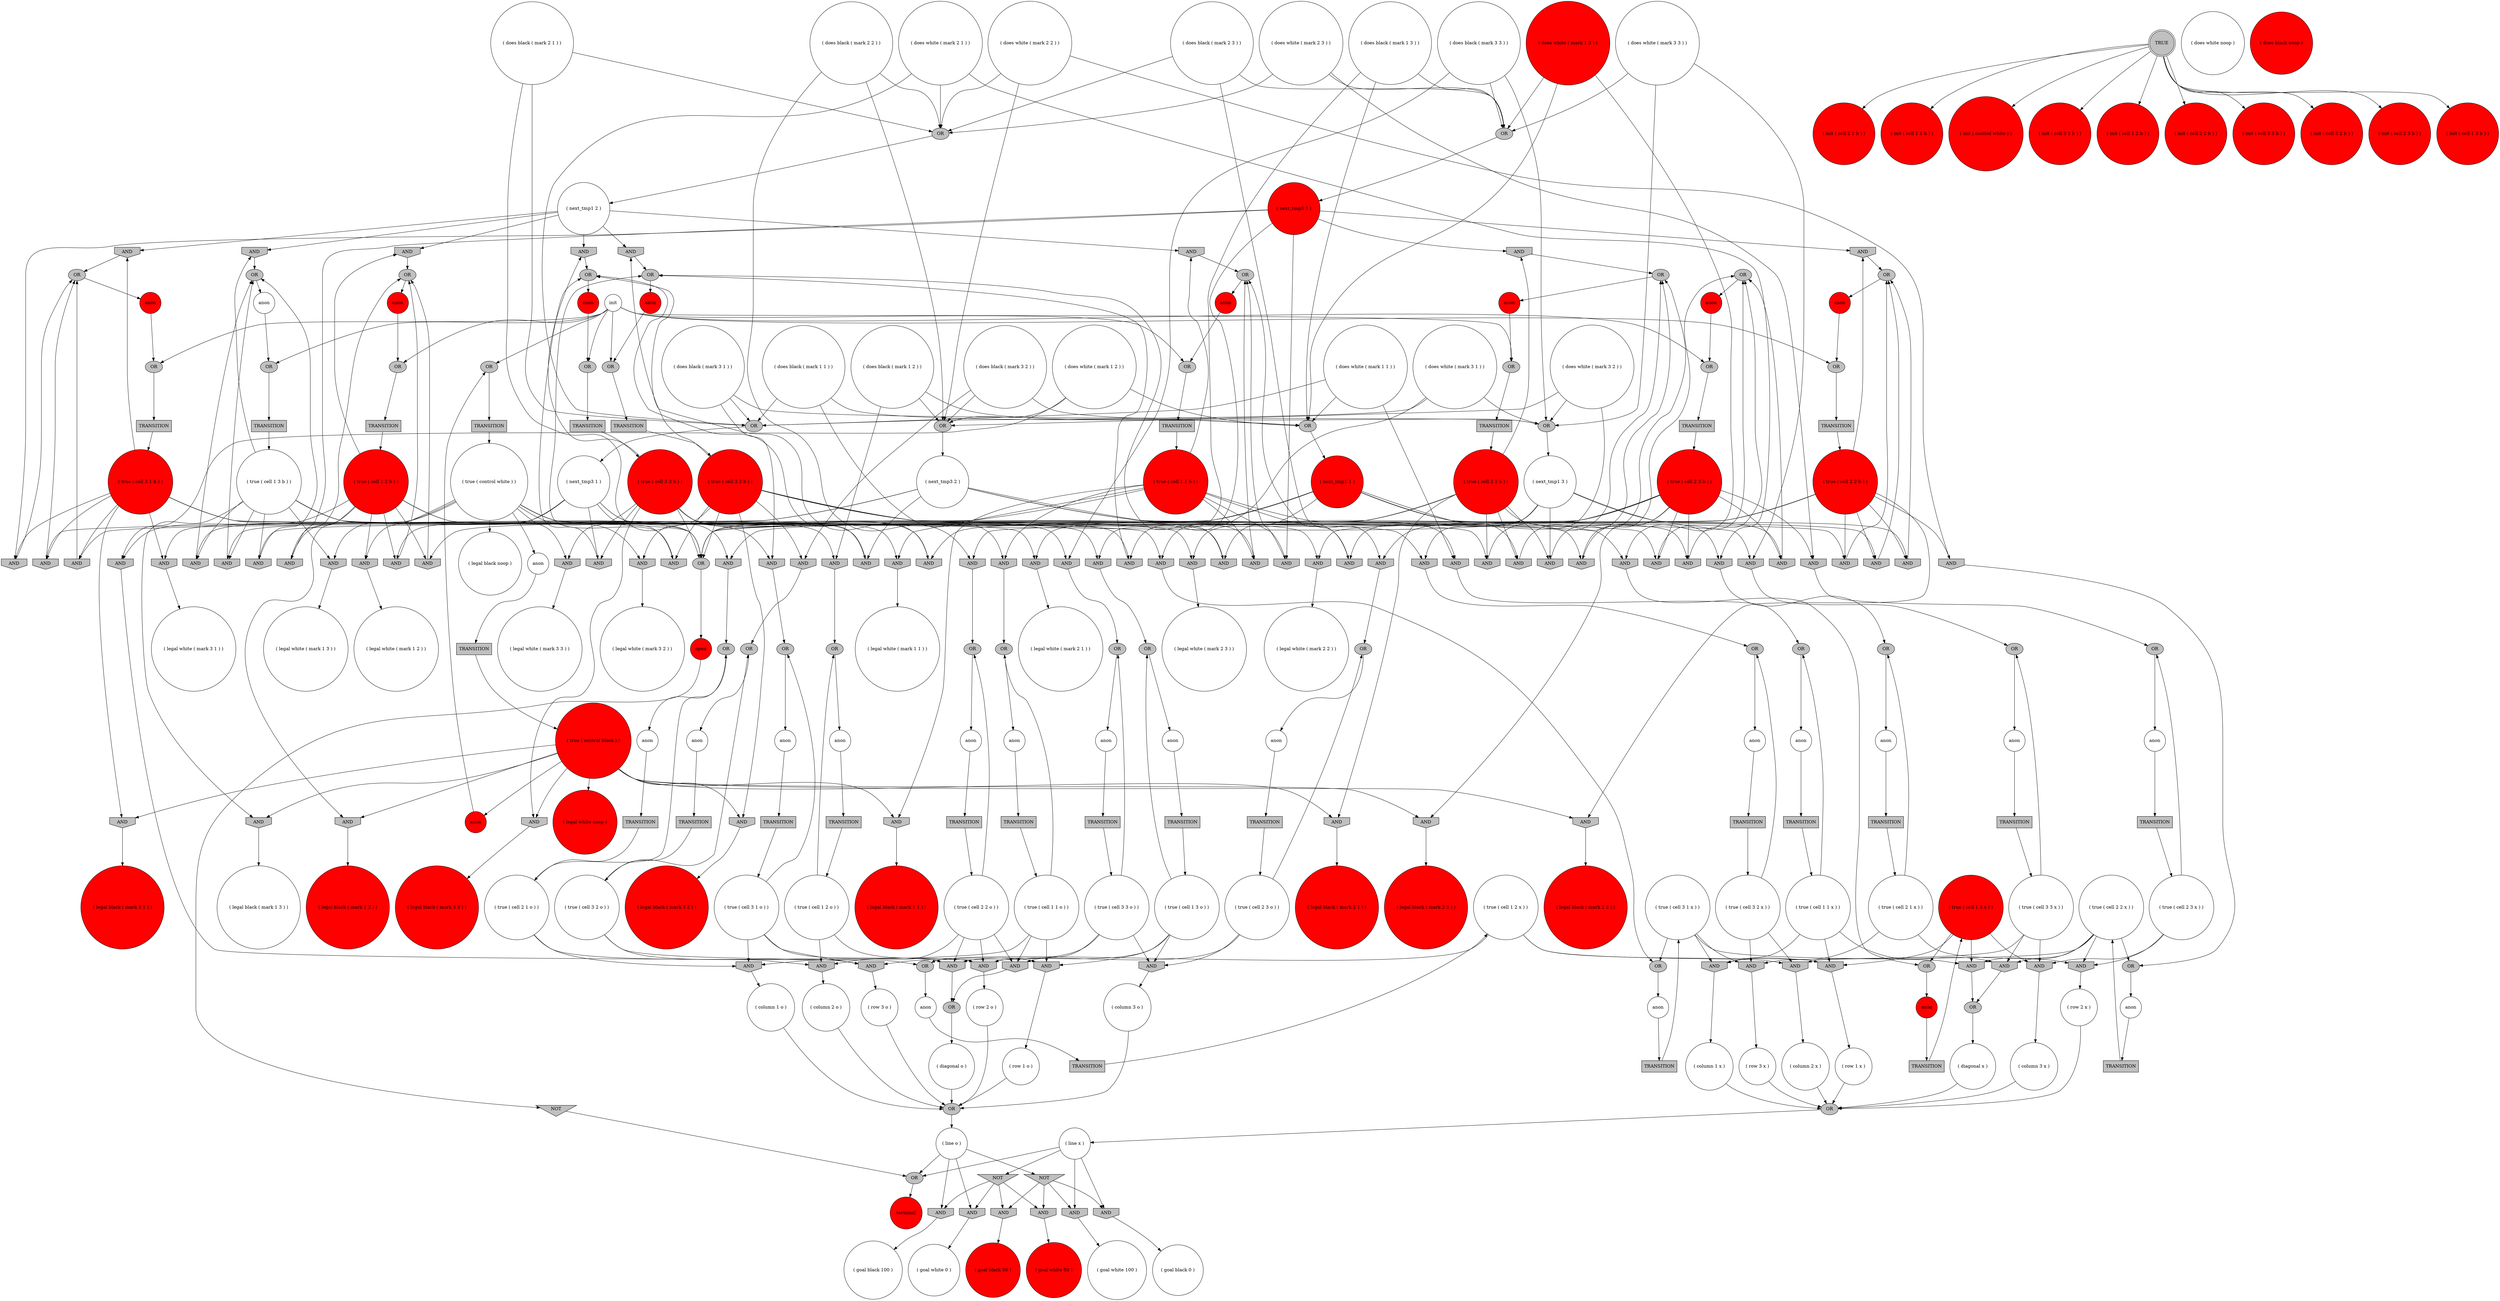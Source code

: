digraph propNet
{
	"@3110bf99"[shape=ellipse, style= filled, fillcolor=grey, label="OR"]; "@3110bf99"->"@4292eef9"; 
	"@19ca3c6a"[shape=invhouse, style= filled, fillcolor=grey, label="AND"]; "@19ca3c6a"->"@84fc04d"; 
	"@6189c841"[shape=ellipse, style= filled, fillcolor=grey, label="OR"]; "@6189c841"->"@647c2ed9"; 
	"@5b16443e"[shape=box, style= filled, fillcolor=grey, label="TRANSITION"]; "@5b16443e"->"@1c206048"; 
	"@505acb8b"[shape=ellipse, style= filled, fillcolor=grey, label="OR"]; "@505acb8b"->"@78e93be3"; 
	"@2fbb1447"[shape=box, style= filled, fillcolor=grey, label="TRANSITION"]; "@2fbb1447"->"@5b8b9802"; 
	"@41f6a5e9"[shape=circle, style= filled, fillcolor=white, label="anon"]; "@41f6a5e9"->"@54c8ab35"; 
	"@5a959fa9"[shape=ellipse, style= filled, fillcolor=grey, label="OR"]; "@5a959fa9"->"@15253eb5"; 
	"@13159de7"[shape=ellipse, style= filled, fillcolor=grey, label="OR"]; "@13159de7"->"@7031b27a"; 
	"@64e6c17"[shape=box, style= filled, fillcolor=grey, label="TRANSITION"]; "@64e6c17"->"@6ce21f5d"; 
	"@607f3c5b"[shape=invtriangle, style= filled, fillcolor=grey, label="NOT"]; "@607f3c5b"->"@424d4f5e"; "@607f3c5b"->"@54b483bf"; "@607f3c5b"->"@4153abdb"; "@607f3c5b"->"@4097a214"; 
	"@2862fdc2"[shape=circle, style= filled, fillcolor=white, label="( does black ( mark 1 2 ) )"]; "@2862fdc2"->"@37872284"; "@2862fdc2"->"@4f26aa78"; "@2862fdc2"->"@2b842bd6"; 
	"@46e6e5f1"[shape=circle, style= filled, fillcolor=white, label="anon"]; "@46e6e5f1"->"@41282ad4"; 
	"@222f808"[shape=box, style= filled, fillcolor=grey, label="TRANSITION"]; "@222f808"->"@235ff851"; 
	"@5eef4879"[shape=ellipse, style= filled, fillcolor=grey, label="OR"]; "@5eef4879"->"@2f7f30a0"; 
	"@67588300"[shape=invhouse, style= filled, fillcolor=grey, label="AND"]; "@67588300"->"@280685d4"; 
	"@513fc475"[shape=circle, style= filled, fillcolor=red, label="( init ( cell 2 1 b ) )"]; 
	"@302b3e2e"[shape=invhouse, style= filled, fillcolor=grey, label="AND"]; "@302b3e2e"->"@13159de7"; 
	"@1bbbefea"[shape=ellipse, style= filled, fillcolor=grey, label="OR"]; "@1bbbefea"->"@7277073c"; 
	"@78dee892"[shape=box, style= filled, fillcolor=grey, label="TRANSITION"]; "@78dee892"->"@51776d39"; 
	"@55d46b4"[shape=circle, style= filled, fillcolor=red, label="( true ( cell 1 1 b ) )"]; "@55d46b4"->"@53e6692b"; "@55d46b4"->"@20506187"; "@55d46b4"->"@7b1ae274"; "@55d46b4"->"@695f4410"; "@55d46b4"->"@3df9dfd5"; "@55d46b4"->"@3ef63b77"; "@55d46b4"->"@3b56f75d"; "@55d46b4"->"@42aa9567"; "@55d46b4"->"@676c00a9"; 
	"@7ebf324"[shape=circle, style= filled, fillcolor=white, label="anon"]; "@7ebf324"->"@78dee892"; 
	"@501eb4af"[shape=circle, style= filled, fillcolor=white, label="anon"]; "@501eb4af"->"@6b0d29c2"; 
	"@20506187"[shape=invhouse, style= filled, fillcolor=grey, label="AND"]; "@20506187"->"@5eef4879"; 
	"@19ac1e25"[shape=invhouse, style= filled, fillcolor=grey, label="AND"]; "@19ac1e25"->"@13159de7"; 
	"@10bb3372"[shape=circle, style= filled, fillcolor=white, label="( column 1 o )"]; "@10bb3372"->"@27835149"; 
	"@424f5762"[shape=invhouse, style= filled, fillcolor=grey, label="AND"]; "@424f5762"->"@265e24be"; 
	"@290326a1"[shape=circle, style= filled, fillcolor=white, label="( does black ( mark 2 3 ) )"]; "@290326a1"->"@38c57101"; "@290326a1"->"@5a959fa9"; "@290326a1"->"@50bef95e"; 
	"@416ed704"[shape=circle, style= filled, fillcolor=red, label="terminal"]; 
	"@163bb430"[shape=box, style= filled, fillcolor=grey, label="TRANSITION"]; "@163bb430"->"@520b18a8"; 
	"@2e883c86"[shape=circle, style= filled, fillcolor=red, label="( goal black 50 )"]; 
	"@4153abdb"[shape=invhouse, style= filled, fillcolor=grey, label="AND"]; "@4153abdb"->"@4145c27a"; 
	"@75094c7b"[shape=circle, style= filled, fillcolor=white, label="( true ( cell 1 2 o ) )"]; "@75094c7b"->"@3f60ef76"; "@75094c7b"->"@7c91b50f"; "@75094c7b"->"@77c7bb87"; 
	"@4de059d6"[shape=circle, style= filled, fillcolor=white, label="( legal black ( mark 1 3 ) )"]; 
	"@183c3473"[shape=circle, style= filled, fillcolor=red, label="anon"]; "@183c3473"->"@1cba556e"; 
	"@1e4da3e3"[shape=circle, style= filled, fillcolor=white, label="( line o )"]; "@1e4da3e3"->"@8463d02"; "@1e4da3e3"->"@300fa532"; "@1e4da3e3"->"@3e6c7100"; "@1e4da3e3"->"@607f3c5b"; 
	"@d23374d"[shape=invhouse, style= filled, fillcolor=grey, label="AND"]; "@d23374d"->"@89ce410"; 
	"@4e83f71c"[shape=circle, style= filled, fillcolor=red, label="( true ( cell 3 3 b ) )"]; "@4e83f71c"->"@19ca3c6a"; "@4e83f71c"->"@2c2c68e9"; "@4e83f71c"->"@19ac1e25"; "@4e83f71c"->"@521b95a"; "@4e83f71c"->"@e8f3c43"; "@4e83f71c"->"@302b3e2e"; "@4e83f71c"->"@593a7113"; "@4e83f71c"->"@17f7d2ff"; "@4e83f71c"->"@676c00a9"; 
	"@724df132"[shape=box, style= filled, fillcolor=grey, label="TRANSITION"]; "@724df132"->"@20c87d01"; 
	"@76974876"[shape=invhouse, style= filled, fillcolor=grey, label="AND"]; "@76974876"->"@30868754"; 
	"@4292eef9"[shape=circle, style= filled, fillcolor=red, label="anon"]; "@4292eef9"->"@72af4b81"; 
	"@55a5cd40"[shape=ellipse, style= filled, fillcolor=grey, label="OR"]; "@55a5cd40"->"@784650ad"; 
	"@1fe569ac"[shape=circle, style= filled, fillcolor=red, label="( true ( cell 3 1 b ) )"]; "@1fe569ac"->"@1f10be5d"; "@1fe569ac"->"@3d133ead"; "@1fe569ac"->"@67588300"; "@1fe569ac"->"@7fb85da4"; "@1fe569ac"->"@416ba050"; "@1fe569ac"->"@5c2147cb"; "@1fe569ac"->"@2db8d536"; "@1fe569ac"->"@676c00a9"; "@1fe569ac"->"@47c65163"; 
	"@22802495"[shape=invhouse, style= filled, fillcolor=grey, label="AND"]; "@22802495"->"@ed39e86"; 
	"@3e6c7100"[shape=ellipse, style= filled, fillcolor=grey, label="OR"]; "@3e6c7100"->"@416ed704"; 
	"@7ef81c84"[shape=circle, style= filled, fillcolor=white, label="( does black ( mark 2 2 ) )"]; "@7ef81c84"->"@4f26aa78"; "@7ef81c84"->"@5a959fa9"; "@7ef81c84"->"@19e6018b"; 
	"@29b2c6b7"[shape=box, style= filled, fillcolor=grey, label="TRANSITION"]; "@29b2c6b7"->"@75094c7b"; 
	"@19fa3f20"[shape=invhouse, style= filled, fillcolor=grey, label="AND"]; "@19fa3f20"->"@7afd3d0d"; 
	"@51776d39"[shape=circle, style= filled, fillcolor=white, label="( true ( cell 1 2 x ) )"]; "@51776d39"->"@570fd91e"; "@51776d39"->"@634fbcac"; "@51776d39"->"@22802495"; 
	"@20c87d01"[shape=circle, style= filled, fillcolor=white, label="( true ( cell 2 3 x ) )"]; "@20c87d01"->"@475170bc"; "@20c87d01"->"@3136a0bc"; "@20c87d01"->"@3471e26d"; 
	"@30762031"[shape=invhouse, style= filled, fillcolor=grey, label="AND"]; "@30762031"->"@30868754"; 
	"@2f29f8aa"[shape=invhouse, style= filled, fillcolor=grey, label="AND"]; "@2f29f8aa"->"@6f02243e"; 
	"@599a2875"[shape=circle, style= filled, fillcolor=white, label="( does black ( mark 1 3 ) )"]; "@599a2875"->"@37872284"; "@599a2875"->"@27e0b4d8"; "@599a2875"->"@50bef95e"; 
	"@d689844"[shape=ellipse, style= filled, fillcolor=grey, label="OR"]; "@d689844"->"@4de49f3c"; 
	"@6f02243e"[shape=ellipse, style= filled, fillcolor=grey, label="OR"]; "@6f02243e"->"@75999b61"; 
	"@1b0c366b"[shape=invhouse, style= filled, fillcolor=grey, label="AND"]; "@1b0c366b"->"@6915fc29"; 
	"@7031b27a"[shape=circle, style= filled, fillcolor=red, label="anon"]; "@7031b27a"->"@1bbbefea"; 
	"@7fe184a1"[shape=circle, style= filled, fillcolor=red, label="anon"]; "@7fe184a1"->"@3b577220"; 
	"@45553d72"[shape=invhouse, style= filled, fillcolor=grey, label="AND"]; "@45553d72"->"@185af219"; 
	"@1080b7fd"[shape=ellipse, style= filled, fillcolor=grey, label="OR"]; "@1080b7fd"->"@5f532e"; 
	"@50ec4d43"[shape=circle, style= filled, fillcolor=white, label="( legal white ( mark 2 1 ) )"]; 
	"@53639459"[shape=invhouse, style= filled, fillcolor=grey, label="AND"]; "@53639459"->"@2ecaa79e"; 
	"@2c99b437"[shape=circle, style= filled, fillcolor=white, label="( does white ( mark 2 3 ) )"]; "@2c99b437"->"@5b09f852"; "@2c99b437"->"@5a959fa9"; "@2c99b437"->"@50bef95e"; 
	"@75999b61"[shape=circle, style= filled, fillcolor=white, label="( diagonal x )"]; "@75999b61"->"@7b429b9f"; 
	"@521b95a"[shape=invhouse, style= filled, fillcolor=grey, label="AND"]; "@521b95a"->"@505acb8b"; 
	"@2f7f30a0"[shape=circle, style= filled, fillcolor=red, label="anon"]; "@2f7f30a0"->"@1080b7fd"; 
	"@5af3a14"[shape=ellipse, style= filled, fillcolor=grey, label="OR"]; "@5af3a14"->"@330df9f6"; 
	"@66a01572"[shape=invhouse, style= filled, fillcolor=grey, label="AND"]; "@66a01572"->"@4cf1d2a4"; 
	"@ceaf7f0"[shape=box, style= filled, fillcolor=grey, label="TRANSITION"]; "@ceaf7f0"->"@357c5b44"; 
	"@3301b608"[shape=circle, style= filled, fillcolor=white, label="( does black ( mark 3 3 ) )"]; "@3301b608"->"@521b95a"; "@3301b608"->"@5af3a14"; "@3301b608"->"@50bef95e"; 
	"@502e12e5"[shape=invhouse, style= filled, fillcolor=grey, label="AND"]; "@502e12e5"->"@33211ee7"; 
	"@4ebca121"[shape=ellipse, style= filled, fillcolor=grey, label="OR"]; "@4ebca121"->"@41f6a5e9"; 
	"@7f4165d0"[shape=invhouse, style= filled, fillcolor=grey, label="AND"]; "@7f4165d0"->"@4cf1d2a4"; 
	"@ed39e86"[shape=circle, style= filled, fillcolor=white, label="( row 1 x )"]; "@ed39e86"->"@7b429b9f"; 
	"@5f998f30"[shape=invhouse, style= filled, fillcolor=grey, label="AND"]; "@5f998f30"->"@3c873f94"; 
	"@7fb85da4"[shape=invhouse, style= filled, fillcolor=grey, label="AND"]; "@7fb85da4"->"@724715dd"; 
	"@3c873f94"[shape=ellipse, style= filled, fillcolor=grey, label="OR"]; "@3c873f94"->"@535f2c97"; 
	"@780e4aa6"[shape=circle, style= filled, fillcolor=white, label="anon"]; "@780e4aa6"->"@5b16443e"; 
	"@40471d1f"[shape=invhouse, style= filled, fillcolor=grey, label="AND"]; "@40471d1f"->"@197ef254"; 
	"@6d29cb02"[shape=circle, style= filled, fillcolor=white, label="( true ( cell 2 2 x ) )"]; "@6d29cb02"->"@570fd91e"; "@6d29cb02"->"@5e0ed38d"; "@6d29cb02"->"@d689844"; "@6d29cb02"->"@3136a0bc"; "@6d29cb02"->"@2f29f8aa"; 
	"@672825c9"[shape=invhouse, style= filled, fillcolor=grey, label="AND"]; "@672825c9"->"@761b5baf"; 
	"@52863cf9"[shape=ellipse, style= filled, fillcolor=grey, label="OR"]; "@52863cf9"->"@461541fb"; 
	"@6901960a"[shape=circle, style= filled, fillcolor=white, label="anon"]; "@6901960a"->"@433b8611"; 
	"@68f392bc"[shape=circle, style= filled, fillcolor=white, label="( next_tmp3 1 )"]; "@68f392bc"->"@6fc2a644"; "@68f392bc"->"@19ac1e25"; "@68f392bc"->"@595fb8e"; "@68f392bc"->"@30762031"; "@68f392bc"->"@e7858ab"; "@68f392bc"->"@79708fc8"; 
	"@18142dc4"[shape=box, style= filled, fillcolor=grey, label="TRANSITION"]; "@18142dc4"->"@183aeac3"; 
	"@520b18a8"[shape=circle, style= filled, fillcolor=white, label="( true ( cell 3 3 o ) )"]; "@520b18a8"->"@526b0a81"; "@520b18a8"->"@505acb8b"; "@520b18a8"->"@cdabdca"; "@520b18a8"->"@6d1f9295"; 
	"@5516d3dc"[shape=circle, style= filled, fillcolor=red, label="( init ( cell 1 1 b ) )"]; 
	"@7c91b50f"[shape=ellipse, style= filled, fillcolor=grey, label="OR"]; "@7c91b50f"->"@42062bad"; 
	"@18977673"[shape=ellipse, style= filled, fillcolor=grey, label="OR"]; "@18977673"->"@7fe184a1"; 
	"@593a7113"[shape=invhouse, style= filled, fillcolor=grey, label="AND"]; "@593a7113"->"@13159de7"; 
	"@78ac4093"[shape=circle, style= filled, fillcolor=red, label="( init ( control white ) )"]; 
	"@79708fc8"[shape=invhouse, style= filled, fillcolor=grey, label="AND"]; "@79708fc8"->"@18977673"; 
	"@12da22e9"[shape=circle, style= filled, fillcolor=white, label="anon"]; "@12da22e9"->"@233059cc"; 
	"@34d2b4a1"[shape=circle, style= filled, fillcolor=white, label="( does black ( mark 3 2 ) )"]; "@34d2b4a1"->"@5af3a14"; "@34d2b4a1"->"@4f26aa78"; "@34d2b4a1"->"@45553d72"; 
	"@233059cc"[shape=box, style= filled, fillcolor=grey, label="TRANSITION"]; "@233059cc"->"@157052cb"; 
	"@37872284"[shape=ellipse, style= filled, fillcolor=grey, label="OR"]; "@37872284"->"@8eb2497"; 
	"@30d73d83"[shape=circle, style= filled, fillcolor=red, label="( legal white noop )"]; 
	"@197ef254"[shape=circle, style= filled, fillcolor=white, label="( legal white ( mark 3 2 ) )"]; 
	"@65b2b2f0"[shape=invhouse, style= filled, fillcolor=grey, label="AND"]; "@65b2b2f0"->"@d689844"; 
	"@3136a0bc"[shape=invhouse, style= filled, fillcolor=grey, label="AND"]; "@3136a0bc"->"@44b0c913"; 
	"@2c74bc49"[shape=invhouse, style= filled, fillcolor=grey, label="AND"]; "@2c74bc49"->"@3110bf99"; 
	"@40868ba"[shape=circle, style= filled, fillcolor=red, label="( init ( cell 3 1 b ) )"]; 
	"@19e6018b"[shape=invhouse, style= filled, fillcolor=grey, label="AND"]; "@19e6018b"->"@61025594"; 
	"@7381d4e0"[shape=circle, style= filled, fillcolor=white, label="( next_tmp3 2 )"]; "@7381d4e0"->"@3f08e8b"; "@7381d4e0"->"@7fb85da4"; "@7381d4e0"->"@343b79ee"; "@7381d4e0"->"@302b3e2e"; "@7381d4e0"->"@3b56f75d"; "@7381d4e0"->"@61d547f5"; 
	"@183aeac3"[shape=circle, style= filled, fillcolor=red, label="( true ( cell 3 2 b ) )"]; "@183aeac3"->"@595fb8e"; "@183aeac3"->"@40471d1f"; "@183aeac3"->"@48112b54"; "@183aeac3"->"@66a01572"; "@183aeac3"->"@76aeb503"; "@183aeac3"->"@45553d72"; "@183aeac3"->"@52cc6a6e"; "@183aeac3"->"@7f4165d0"; "@183aeac3"->"@676c00a9"; 
	"@32693b5"[shape=circle, style= filled, fillcolor=white, label="( true ( control white ) )"]; "@32693b5"->"@7b492e5b"; "@32693b5"->"@19ca3c6a"; "@32693b5"->"@65931596"; "@32693b5"->"@40471d1f"; "@32693b5"->"@1b0c366b"; "@32693b5"->"@672825c9"; "@32693b5"->"@3df9dfd5"; "@32693b5"->"@4c623b03"; "@32693b5"->"@26170092"; "@32693b5"->"@12da22e9"; "@32693b5"->"@47c65163"; 
	"@78e93be3"[shape=circle, style= filled, fillcolor=white, label="anon"]; "@78e93be3"->"@163bb430"; 
	"@e8f3c43"[shape=invhouse, style= filled, fillcolor=grey, label="AND"]; "@e8f3c43"->"@55a5cd40"; 
	"@4145c27a"[shape=circle, style= filled, fillcolor=white, label="( goal white 100 )"]; 
	"@416ba050"[shape=invhouse, style= filled, fillcolor=grey, label="AND"]; "@416ba050"->"@1dbf4413"; 
	"@76aeb503"[shape=invhouse, style= filled, fillcolor=grey, label="AND"]; "@76aeb503"->"@4cf1d2a4"; 
	"@1213dc90"[shape=circle, style= filled, fillcolor=red, label="( true ( cell 2 2 b ) )"]; "@1213dc90"->"@14b3fd5d"; "@1213dc90"->"@65b2b2f0"; "@1213dc90"->"@1b0c366b"; "@1213dc90"->"@47ec5c40"; "@1213dc90"->"@79708fc8"; "@1213dc90"->"@d23374d"; "@1213dc90"->"@b881485"; "@1213dc90"->"@19e6018b"; "@1213dc90"->"@676c00a9"; 
	"@2db8d536"[shape=invhouse, style= filled, fillcolor=grey, label="AND"]; "@2db8d536"->"@724715dd"; 
	"@12da712a"[shape=box, style= filled, fillcolor=grey, label="TRANSITION"]; "@12da712a"->"@52cf284b"; 
	"@18fbb359"[shape=circle, style= filled, fillcolor=red, label="( legal black ( mark 3 3 ) )"]; 
	"@65931596"[shape=invhouse, style= filled, fillcolor=grey, label="AND"]; "@65931596"->"@50ec4d43"; 
	"@66abad8f"[shape=circle, style= filled, fillcolor=white, label="anon"]; "@66abad8f"->"@64e6c17"; 
	"@65a0d55"[shape=circle, style= filled, fillcolor=red, label="( legal black ( mark 2 1 ) )"]; 
	"@6f0a9476"[shape=circle, style= filled, fillcolor=red, label="( legal black ( mark 3 2 ) )"]; 
	"@38c57101"[shape=invhouse, style= filled, fillcolor=grey, label="AND"]; "@38c57101"->"@231d8cb8"; 
	"@d3eb77e"[shape=ellipse, style= filled, fillcolor=grey, label="OR"]; "@d3eb77e"->"@63a4c512"; 
	"@461541fb"[shape=box, style= filled, fillcolor=grey, label="TRANSITION"]; "@461541fb"->"@1fe569ac"; 
	"@1ffc159e"[shape=circle, style= filled, fillcolor=white, label="anon"]; "@1ffc159e"->"@69a5d3d"; 
	"@6e6a937"[shape=circle, style= filled, fillcolor=white, label="( row 3 o )"]; "@6e6a937"->"@27835149"; 
	"@300eff16"[shape=invhouse, style= filled, fillcolor=grey, label="AND"]; "@300eff16"->"@469cbc0d"; 
	"@4097a214"[shape=invhouse, style= filled, fillcolor=grey, label="AND"]; "@4097a214"->"@2a1a3ee9"; 
	"@4316d666"[shape=circle, style= filled, fillcolor=red, label="( legal black ( mark 3 1 ) )"]; 
	"@1f10be5d"[shape=invhouse, style= filled, fillcolor=grey, label="AND"]; "@1f10be5d"->"@724715dd"; 
	"@7b429b9f"[shape=ellipse, style= filled, fillcolor=grey, label="OR"]; "@7b429b9f"->"@51f722f1"; 
	"@4cf1d2a4"[shape=ellipse, style= filled, fillcolor=grey, label="OR"]; "@4cf1d2a4"->"@183c3473"; 
	"@761b5baf"[shape=circle, style= filled, fillcolor=white, label="( legal white ( mark 2 3 ) )"]; 
	"@77d7aa76"[shape=circle, style= filled, fillcolor=white, label="( does black ( mark 1 1 ) )"]; "@77d7aa76"->"@7b1ae274"; "@77d7aa76"->"@37872284"; "@77d7aa76"->"@1c48b34d"; 
	"@500e366b"[shape=circle, style= filled, fillcolor=red, label="( init ( cell 1 2 b ) )"]; 
	"@47ec5c40"[shape=invhouse, style= filled, fillcolor=grey, label="AND"]; "@47ec5c40"->"@18977673"; 
	"@2b815118"[shape=invhouse, style= filled, fillcolor=grey, label="AND"]; "@2b815118"->"@772a15e5"; 
	"@157052cb"[shape=circle, style= filled, fillcolor=red, label="( true ( control black ) )"]; "@157052cb"->"@2c2c68e9"; "@157052cb"->"@3dfa7244"; "@157052cb"->"@45aba779"; "@157052cb"->"@30d73d83"; "@157052cb"->"@48112b54"; "@157052cb"->"@2b815118"; "@157052cb"->"@4f2a7490"; "@157052cb"->"@5c2147cb"; "@157052cb"->"@d23374d"; "@157052cb"->"@42aa9567"; "@157052cb"->"@300eff16"; 
	"@7b35f90"[shape=circle, style= filled, fillcolor=white, label="anon"]; "@7b35f90"->"@2fbb1447"; 
	"@4d62a96e"[shape=circle, style= filled, fillcolor=white, label="( column 2 x )"]; "@4d62a96e"->"@7b429b9f"; 
	"@7acc53cc"[shape=circle, style= filled, fillcolor=white, label="anon"]; "@7acc53cc"->"@ceaf7f0"; 
	"@6a05b14f"[shape=circle, style= filled, fillcolor=white, label="init"]; "@6a05b14f"->"@4f83f9df"; "@6a05b14f"->"@6189c841"; "@6a05b14f"->"@6b0d29c2"; "@6a05b14f"->"@3b577220"; "@6a05b14f"->"@72af4b81"; "@6a05b14f"->"@52863cf9"; "@6a05b14f"->"@d3eb77e"; "@6a05b14f"->"@1bbbefea"; "@6a05b14f"->"@1080b7fd"; "@6a05b14f"->"@1cba556e"; 
	"@1d9ee9af"[shape=box, style= filled, fillcolor=grey, label="TRANSITION"]; "@1d9ee9af"->"@77a3e2f7"; 
	"@5c7697b7"[shape=circle, style= filled, fillcolor=white, label="( does black ( mark 2 1 ) )"]; "@5c7697b7"->"@6b6b1935"; "@5c7697b7"->"@5a959fa9"; "@5c7697b7"->"@1c48b34d"; 
	"@1dbf4413"[shape=ellipse, style= filled, fillcolor=grey, label="OR"]; "@1dbf4413"->"@780e4aa6"; 
	"@57afb22a"[shape=circle, style= filled, fillcolor=white, label="( legal white ( mark 1 2 ) )"]; 
	"@7ef1accd"[shape=invhouse, style= filled, fillcolor=grey, label="AND"]; "@7ef1accd"->"@634fbcac"; 
	"@6b6b1935"[shape=invhouse, style= filled, fillcolor=grey, label="AND"]; "@6b6b1935"->"@1146eae3"; 
	"@1c206048"[shape=circle, style= filled, fillcolor=white, label="( true ( cell 3 1 x ) )"]; "@1c206048"->"@74c3b0c9"; "@1c206048"->"@1dbf4413"; "@1c206048"->"@5e0ed38d"; "@1c206048"->"@424f5762"; 
	"@772a15e5"[shape=circle, style= filled, fillcolor=red, label="( legal black ( mark 1 2 ) )"]; 
	"@72af4b81"[shape=ellipse, style= filled, fillcolor=grey, label="OR"]; "@72af4b81"->"@14e7dc19"; 
	"@40664651"[shape=circle, style= filled, fillcolor=white, label="( column 1 x )"]; "@40664651"->"@7b429b9f"; 
	"@4373e9ea"[shape=circle, style= filled, fillcolor=white, label="( diagonal o )"]; "@4373e9ea"->"@27835149"; 
	"@343b79ee"[shape=invhouse, style= filled, fillcolor=grey, label="AND"]; "@343b79ee"->"@3110bf99"; 
	"@3413e5b7"[shape=box, style= filled, fillcolor=grey, label="TRANSITION"]; "@3413e5b7"->"@1f62fe39"; 
	"@54b483bf"[shape=invhouse, style= filled, fillcolor=grey, label="AND"]; "@54b483bf"->"@2e883c86"; 
	"@18ec9ac8"[shape=circle, style= filled, fillcolor=red, label="anon"]; "@18ec9ac8"->"@52863cf9"; 
	"@235ff851"[shape=circle, style= filled, fillcolor=red, label="( true ( cell 2 1 b ) )"]; "@235ff851"->"@7c5bc9e5"; "@235ff851"->"@5f998f30"; "@235ff851"->"@6b6b1935"; "@235ff851"->"@3f08e8b"; "@235ff851"->"@65931596"; "@235ff851"->"@58eaf9b7"; "@235ff851"->"@4f2a7490"; "@235ff851"->"@676c00a9"; "@235ff851"->"@19fa3f20"; 
	"@84fc04d"[shape=circle, style= filled, fillcolor=white, label="( legal white ( mark 3 3 ) )"]; 
	"@63a4c512"[shape=box, style= filled, fillcolor=grey, label="TRANSITION"]; "@63a4c512"->"@787935a1"; 
	"@570fd91e"[shape=invhouse, style= filled, fillcolor=grey, label="AND"]; "@570fd91e"->"@4d62a96e"; 
	"@2c651db0"[shape=circle, style= filled, fillcolor=white, label="( column 2 o )"]; "@2c651db0"->"@27835149"; 
	"@591b1427"[shape=circle, style= filled, fillcolor=white, label="( does white noop )"]; 
	"@8463d02"[shape=invhouse, style= filled, fillcolor=grey, label="AND"]; "@8463d02"->"@7b4dafd8"; 
	"@77c7bb87"[shape=invhouse, style= filled, fillcolor=grey, label="AND"]; "@77c7bb87"->"@4d19dc97"; 
	"@7afd3d0d"[shape=ellipse, style= filled, fillcolor=grey, label="OR"]; "@7afd3d0d"->"@7b35f90"; 
	"@42062bad"[shape=circle, style= filled, fillcolor=white, label="anon"]; "@42062bad"->"@29b2c6b7"; 
	"@2a1a3ee9"[shape=circle, style= filled, fillcolor=white, label="( goal black 0 )"]; 
	"@5841ec81"[shape=circle, style= filled, fillcolor=red, label="( init ( cell 2 2 b ) )"]; 
	"@3f60ef76"[shape=invhouse, style= filled, fillcolor=grey, label="AND"]; "@3f60ef76"->"@2c651db0"; 
	"@71794a83"[shape=circle, style= filled, fillcolor=white, label="( true ( cell 2 2 o ) )"]; "@71794a83"->"@3f60ef76"; "@71794a83"->"@76e02677"; "@71794a83"->"@cdabdca"; "@71794a83"->"@61025594"; "@71794a83"->"@502e12e5"; 
	"@469cbc0d"[shape=circle, style= filled, fillcolor=red, label="( legal black ( mark 2 3 ) )"]; 
	"@224a2971"[shape=circle, style= filled, fillcolor=white, label="( column 3 x )"]; "@224a2971"->"@7b429b9f"; 
	"@5b8b9802"[shape=circle, style= filled, fillcolor=white, label="( true ( cell 2 1 x ) )"]; "@5b8b9802"->"@74c3b0c9"; "@5b8b9802"->"@3136a0bc"; "@5b8b9802"->"@7afd3d0d"; 
	"@54c8ab35"[shape=box, style= filled, fillcolor=grey, label="TRANSITION"]; "@54c8ab35"->"@6c847916"; 
	"@2d30b676"[shape=circle, style= filled, fillcolor=red, label="( does black noop )"]; 
	"@3471e26d"[shape=invhouse, style= filled, fillcolor=grey, label="AND"]; "@3471e26d"->"@224a2971"; 
	"@3b56f75d"[shape=invhouse, style= filled, fillcolor=grey, label="AND"]; "@3b56f75d"->"@5eef4879"; 
	"@2b842bd6"[shape=invhouse, style= filled, fillcolor=grey, label="AND"]; "@2b842bd6"->"@7c91b50f"; 
	"@61025594"[shape=ellipse, style= filled, fillcolor=grey, label="OR"]; "@61025594"->"@6040994d"; 
	"@5c2147cb"[shape=invhouse, style= filled, fillcolor=grey, label="AND"]; "@5c2147cb"->"@4316d666"; 
	"@5f532e"[shape=box, style= filled, fillcolor=grey, label="TRANSITION"]; "@5f532e"->"@55d46b4"; 
	"@7b79f9d"[shape=circle, style= filled, fillcolor=white, label="( does white ( mark 2 2 ) )"]; "@7b79f9d"->"@65b2b2f0"; "@7b79f9d"->"@4f26aa78"; "@7b79f9d"->"@5a959fa9"; 
	"@3b577220"[shape=ellipse, style= filled, fillcolor=grey, label="OR"]; "@3b577220"->"@2bffef5a"; 
	"@4e2d4656"[shape=circle, style= filled, fillcolor=white, label="( column 3 o )"]; "@4e2d4656"->"@27835149"; 
	"@373afe05"[shape=invhouse, style= filled, fillcolor=grey, label="AND"]; "@373afe05"->"@3110bf99"; 
	"@64af328d"[shape=circle, style= filled, fillcolor=white, label="( legal white ( mark 1 1 ) )"]; 
	"@3ef63b77"[shape=invhouse, style= filled, fillcolor=grey, label="AND"]; "@3ef63b77"->"@5eef4879"; 
	"@330df9f6"[shape=circle, style= filled, fillcolor=white, label="( next_tmp1 3 )"]; "@330df9f6"->"@1cde878c"; "@330df9f6"->"@47ec5c40"; "@330df9f6"->"@373afe05"; "@330df9f6"->"@58eaf9b7"; "@330df9f6"->"@3ef63b77"; "@330df9f6"->"@6d1357ad"; 
	"@42aa9567"[shape=invhouse, style= filled, fillcolor=grey, label="AND"]; "@42aa9567"->"@b454785"; 
	"@b881485"[shape=invhouse, style= filled, fillcolor=grey, label="AND"]; "@b881485"->"@18977673"; 
	"@50bef95e"[shape=ellipse, style= filled, fillcolor=grey, label="OR"]; "@50bef95e"->"@29e5b3bc"; 
	"@2b968df0"[shape=circle, style= filled, fillcolor=red, label="( init ( cell 3 3 b ) )"]; 
	"@5b09f852"[shape=invhouse, style= filled, fillcolor=grey, label="AND"]; "@5b09f852"->"@475170bc"; 
	"@7c5bc9e5"[shape=invhouse, style= filled, fillcolor=grey, label="AND"]; "@7c5bc9e5"->"@3c873f94"; 
	"@2c2c68e9"[shape=invhouse, style= filled, fillcolor=grey, label="AND"]; "@2c2c68e9"->"@18fbb359"; 
	"@357c5b44"[shape=circle, style= filled, fillcolor=white, label="( true ( cell 3 2 o ) )"]; "@357c5b44"->"@3f60ef76"; "@357c5b44"->"@185af219"; "@357c5b44"->"@6d1f9295"; 
	"@5b4294b0"[shape=circle, style= filled, fillcolor=red, label="( goal white 50 )"]; 
	"@14b3fd5d"[shape=invhouse, style= filled, fillcolor=grey, label="AND"]; "@14b3fd5d"->"@18977673"; 
	"@1b754fb1"[shape=invhouse, style= filled, fillcolor=grey, label="AND"]; "@1b754fb1"->"@2ecaa79e"; 
	"@73d1a5df"[shape=circle, style= filled, fillcolor=red, label="( true ( cell 2 3 b ) )"]; "@73d1a5df"->"@5b09f852"; "@73d1a5df"->"@672825c9"; "@73d1a5df"->"@343b79ee"; "@73d1a5df"->"@373afe05"; "@73d1a5df"->"@e7858ab"; "@73d1a5df"->"@2c74bc49"; "@73d1a5df"->"@38c57101"; "@73d1a5df"->"@676c00a9"; "@73d1a5df"->"@300eff16"; 
	"@3468a71c"[shape=circle, style= filled, fillcolor=white, label="( does white ( mark 2 1 ) )"]; "@3468a71c"->"@5a959fa9"; "@3468a71c"->"@1c48b34d"; "@3468a71c"->"@19fa3f20"; 
	"@613c9936"[shape=circle, style= filled, fillcolor=white, label="( row 2 o )"]; "@613c9936"->"@27835149"; 
	"@52cc6a6e"[shape=invhouse, style= filled, fillcolor=grey, label="AND"]; "@52cc6a6e"->"@13a7c48c"; 
	"@44b0c913"[shape=circle, style= filled, fillcolor=white, label="( row 2 x )"]; "@44b0c913"->"@7b429b9f"; 
	"@14e7dc19"[shape=box, style= filled, fillcolor=grey, label="TRANSITION"]; "@14e7dc19"->"@73d1a5df"; 
	"@7568f5ed"[shape=circle, style= filled, fillcolor=white, label="( legal white ( mark 3 1 ) )"]; 
	"@27b170a3"[shape=circle, style= filled, fillcolor=white, label="( legal white ( mark 1 3 ) )"]; 
	"@280685d4"[shape=ellipse, style= filled, fillcolor=grey, label="OR"]; "@280685d4"->"@443c35d3"; 
	"@4f83f9df"[shape=ellipse, style= filled, fillcolor=grey, label="OR"]; "@4f83f9df"->"@222f808"; 
	"@7b4dafd8"[shape=circle, style= filled, fillcolor=white, label="( goal black 100 )"]; 
	"@568653d9"[shape=box, style= filled, fillcolor=grey, label="TRANSITION"]; "@568653d9"->"@464b8634"; 
	"@cdabdca"[shape=invhouse, style= filled, fillcolor=grey, label="AND"]; "@cdabdca"->"@33211ee7"; 
	"@6b58cd68"[shape=circle, style= filled, fillcolor=white, label="anon"]; "@6b58cd68"->"@1d9ee9af"; 
	"@e7858ab"[shape=invhouse, style= filled, fillcolor=grey, label="AND"]; "@e7858ab"->"@3110bf99"; 
	"@464b8634"[shape=circle, style= filled, fillcolor=white, label="( true ( cell 1 3 b ) )"]; "@464b8634"->"@7b492e5b"; "@464b8634"->"@76974876"; "@464b8634"->"@3dfa7244"; "@464b8634"->"@1cde878c"; "@464b8634"->"@27e0b4d8"; "@464b8634"->"@30762031"; "@464b8634"->"@7a1a3d09"; "@464b8634"->"@61d547f5"; "@464b8634"->"@676c00a9"; 
	"@606141c1"[shape=circle, style= filled, fillcolor=white, label="( does white ( mark 3 1 ) )"]; "@606141c1"->"@416ba050"; "@606141c1"->"@5af3a14"; "@606141c1"->"@1c48b34d"; 
	"@6d1357ad"[shape=invhouse, style= filled, fillcolor=grey, label="AND"]; "@6d1357ad"->"@2ecaa79e"; 
	"@3d133ead"[shape=invhouse, style= filled, fillcolor=grey, label="AND"]; "@3d133ead"->"@724715dd"; 
	"@7277073c"[shape=box, style= filled, fillcolor=grey, label="TRANSITION"]; "@7277073c"->"@4e83f71c"; 
	"@8eb2497"[shape=circle, style= filled, fillcolor=red, label="( next_tmp1 1 )"]; "@8eb2497"->"@5f998f30"; "@8eb2497"->"@2c74bc49"; "@8eb2497"->"@17f7d2ff"; "@8eb2497"->"@7f4165d0"; "@8eb2497"->"@b881485"; "@8eb2497"->"@2db8d536"; 
	"@4d19dc97"[shape=circle, style= filled, fillcolor=white, label="( row 1 o )"]; "@4d19dc97"->"@27835149"; 
	"@89ce410"[shape=circle, style= filled, fillcolor=red, label="( legal black ( mark 2 2 ) )"]; 
	"@317b06ff"[shape=circle, style= filled, fillcolor=red, label="( init ( cell 3 2 b ) )"]; 
	"@58eaf9b7"[shape=invhouse, style= filled, fillcolor=grey, label="AND"]; "@58eaf9b7"->"@3c873f94"; 
	"@15c52375"[shape=circle, style= filled, fillcolor=white, label="( does white ( mark 1 2 ) )"]; "@15c52375"->"@7ef1accd"; "@15c52375"->"@37872284"; "@15c52375"->"@4f26aa78"; 
	"@5c924417"[shape=ellipse, style= filled, fillcolor=grey, label="OR"]; "@5c924417"->"@6b4717c"; 
	"@51f722f1"[shape=circle, style= filled, fillcolor=white, label="( line x )"]; "@51f722f1"->"@3e6c7100"; "@51f722f1"->"@565e329e"; "@51f722f1"->"@4153abdb"; "@51f722f1"->"@4097a214"; 
	"@6b0d29c2"[shape=ellipse, style= filled, fillcolor=grey, label="OR"]; "@6b0d29c2"->"@568653d9"; 
	"@45c9d650"[shape=box, style= filled, fillcolor=grey, label="TRANSITION"]; "@45c9d650"->"@6d29cb02"; 
	"@717ec56c"[shape=circle, style= filled, fillcolor=white, label="( true ( cell 2 3 o ) )"]; "@717ec56c"->"@76e02677"; "@717ec56c"->"@526b0a81"; "@717ec56c"->"@231d8cb8"; 
	"@6ce21f5d"[shape=circle, style= filled, fillcolor=white, label="( true ( cell 1 1 o ) )"]; "@6ce21f5d"->"@120f40e6"; "@6ce21f5d"->"@cdabdca"; "@6ce21f5d"->"@77c7bb87"; "@6ce21f5d"->"@fe87641"; 
	"@33211ee7"[shape=ellipse, style= filled, fillcolor=grey, label="OR"]; "@33211ee7"->"@4373e9ea"; 
	"@17f7d2ff"[shape=invhouse, style= filled, fillcolor=grey, label="AND"]; "@17f7d2ff"->"@13159de7"; 
	"@6d1f9295"[shape=invhouse, style= filled, fillcolor=grey, label="AND"]; "@6d1f9295"->"@6e6a937"; 
	"@1f62fe39"[shape=circle, style= filled, fillcolor=red, label="( true ( cell 1 3 x ) )"]; "@1f62fe39"->"@5c924417"; "@1f62fe39"->"@5e0ed38d"; "@1f62fe39"->"@22802495"; "@1f62fe39"->"@3471e26d"; 
	"@68242e51"[shape=circle, style= filled, fillcolor=white, label="( does white ( mark 1 1 ) )"]; "@68242e51"->"@53e6692b"; "@68242e51"->"@37872284"; "@68242e51"->"@1c48b34d"; 
	"@76e02677"[shape=invhouse, style= filled, fillcolor=grey, label="AND"]; "@76e02677"->"@613c9936"; 
	"@48112b54"[shape=invhouse, style= filled, fillcolor=grey, label="AND"]; "@48112b54"->"@6f0a9476"; 
	"@647c2ed9"[shape=box, style= filled, fillcolor=grey, label="TRANSITION"]; "@647c2ed9"->"@32693b5"; 
	"@77a3e2f7"[shape=circle, style= filled, fillcolor=white, label="( true ( cell 3 2 x ) )"]; "@77a3e2f7"->"@570fd91e"; "@77a3e2f7"->"@424f5762"; "@77a3e2f7"->"@13a7c48c"; 
	"@4de49f3c"[shape=circle, style= filled, fillcolor=white, label="anon"]; "@4de49f3c"->"@45c9d650"; 
	"@26170092"[shape=circle, style= filled, fillcolor=white, label="( legal black noop )"]; 
	"@3dfa7244"[shape=invhouse, style= filled, fillcolor=grey, label="AND"]; "@3dfa7244"->"@4de059d6"; 
	"@1cde878c"[shape=invhouse, style= filled, fillcolor=grey, label="AND"]; "@1cde878c"->"@30868754"; 
	"@7b1ae274"[shape=invhouse, style= filled, fillcolor=grey, label="AND"]; "@7b1ae274"->"@fe87641"; 
	"@5e0ed38d"[shape=invhouse, style= filled, fillcolor=grey, label="AND"]; "@5e0ed38d"->"@6f02243e"; 
	"@787935a1"[shape=circle, style= filled, fillcolor=red, label="( true ( cell 1 2 b ) )"]; "@787935a1"->"@6fc2a644"; "@787935a1"->"@7ef1accd"; "@787935a1"->"@1b754fb1"; "@787935a1"->"@2b815118"; "@787935a1"->"@4c623b03"; "@787935a1"->"@2b842bd6"; "@787935a1"->"@53639459"; "@787935a1"->"@6d1357ad"; "@787935a1"->"@676c00a9"; 
	"@7ac28e11"[shape=circle, style= filled, fillcolor=red, label="anon"]; "@7ac28e11"->"@d3eb77e"; 
	"@424d4f5e"[shape=invhouse, style= filled, fillcolor=grey, label="AND"]; "@424d4f5e"->"@5b4294b0"; 
	"@4c623b03"[shape=invhouse, style= filled, fillcolor=grey, label="AND"]; "@4c623b03"->"@57afb22a"; 
	"@265e24be"[shape=circle, style= filled, fillcolor=white, label="( row 3 x )"]; "@265e24be"->"@7b429b9f"; 
	"@7a1a3d09"[shape=invhouse, style= filled, fillcolor=grey, label="AND"]; "@7a1a3d09"->"@5c924417"; 
	"@724715dd"[shape=ellipse, style= filled, fillcolor=grey, label="OR"]; "@724715dd"->"@18ec9ac8"; 
	"@1c48b34d"[shape=ellipse, style= filled, fillcolor=grey, label="OR"]; "@1c48b34d"->"@68f392bc"; 
	"@6915fc29"[shape=circle, style= filled, fillcolor=white, label="( legal white ( mark 2 2 ) )"]; 
	"@6c847916"[shape=circle, style= filled, fillcolor=white, label="( true ( cell 1 1 x ) )"]; "@6c847916"->"@74c3b0c9"; "@6c847916"->"@22802495"; "@6c847916"->"@2f29f8aa"; "@6c847916"->"@4ebca121"; 
	"@52cf284b"[shape=circle, style= filled, fillcolor=white, label="( true ( cell 3 3 x ) )"]; "@52cf284b"->"@55a5cd40"; "@52cf284b"->"@424f5762"; "@52cf284b"->"@2f29f8aa"; "@52cf284b"->"@3471e26d"; 
	"@7b492e5b"[shape=invhouse, style= filled, fillcolor=grey, label="AND"]; "@7b492e5b"->"@27b170a3"; 
	"@443c35d3"[shape=circle, style= filled, fillcolor=white, label="anon"]; "@443c35d3"->"@50a8752c"; 
	"@4f26aa78"[shape=ellipse, style= filled, fillcolor=grey, label="OR"]; "@4f26aa78"->"@7381d4e0"; 
	"@634fbcac"[shape=ellipse, style= filled, fillcolor=grey, label="OR"]; "@634fbcac"->"@7ebf324"; 
	"@276dc54d"[shape=circle, style= filled, fillcolor=white, label="( true ( cell 2 1 o ) )"]; "@276dc54d"->"@120f40e6"; "@276dc54d"->"@76e02677"; "@276dc54d"->"@1146eae3"; 
	"@565e329e"[shape=invtriangle, style= filled, fillcolor=grey, label="NOT"]; "@565e329e"->"@8463d02"; "@565e329e"->"@300fa532"; "@565e329e"->"@424d4f5e"; "@565e329e"->"@54b483bf"; 
	"@2bffef5a"[shape=box, style= filled, fillcolor=grey, label="TRANSITION"]; "@2bffef5a"->"@1213dc90"; 
	"@1146eae3"[shape=ellipse, style= filled, fillcolor=grey, label="OR"]; "@1146eae3"->"@46e6e5f1"; 
	"@3103c203"[shape=circle, style= filled, fillcolor=white, label="( does white ( mark 3 2 ) )"]; "@3103c203"->"@5af3a14"; "@3103c203"->"@4f26aa78"; "@3103c203"->"@52cc6a6e"; 
	"@11a19fe5"[shape=circle, style= filled, fillcolor=white, label="( true ( cell 3 1 o ) )"]; "@11a19fe5"->"@280685d4"; "@11a19fe5"->"@120f40e6"; "@11a19fe5"->"@502e12e5"; "@11a19fe5"->"@6d1f9295"; 
	"@695f4410"[shape=invhouse, style= filled, fillcolor=grey, label="AND"]; "@695f4410"->"@5eef4879"; 
	"@3df9dfd5"[shape=invhouse, style= filled, fillcolor=grey, label="AND"]; "@3df9dfd5"->"@64af328d"; 
	"@fe87641"[shape=ellipse, style= filled, fillcolor=grey, label="OR"]; "@fe87641"->"@66abad8f"; 
	"@535f2c97"[shape=circle, style= filled, fillcolor=red, label="anon"]; "@535f2c97"->"@4f83f9df"; 
	"@15253eb5"[shape=circle, style= filled, fillcolor=white, label="( next_tmp1 2 )"]; "@15253eb5"->"@76974876"; "@15253eb5"->"@20506187"; "@15253eb5"->"@3d133ead"; "@15253eb5"->"@76aeb503"; "@15253eb5"->"@593a7113"; "@15253eb5"->"@53639459"; 
	"@b454785"[shape=circle, style= filled, fillcolor=red, label="( legal black ( mark 1 1 ) )"]; 
	"@27e0b4d8"[shape=invhouse, style= filled, fillcolor=grey, label="AND"]; "@27e0b4d8"->"@110fbbf2"; 
	"@3cc18efc"[shape=circle, style= filled, fillcolor=white, label="( goal white 0 )"]; 
	"@461c2a7a"[shape=circle, style= filled, fillcolor=white, label="( does white ( mark 3 3 ) )"]; "@461c2a7a"->"@e8f3c43"; "@461c2a7a"->"@5af3a14"; "@461c2a7a"->"@50bef95e"; 
	"@185af219"[shape=ellipse, style= filled, fillcolor=grey, label="OR"]; "@185af219"->"@7acc53cc"; 
	"@daa183"[shape=circle, style= filled, fillcolor=white, label="( true ( cell 1 3 o ) )"]; "@daa183"->"@526b0a81"; "@daa183"->"@77c7bb87"; "@daa183"->"@110fbbf2"; "@daa183"->"@502e12e5"; 
	"@47c65163"[shape=invhouse, style= filled, fillcolor=grey, label="AND"]; "@47c65163"->"@7568f5ed"; 
	"@475170bc"[shape=ellipse, style= filled, fillcolor=grey, label="OR"]; "@475170bc"->"@33c06b38"; 
	"@6b4717c"[shape=circle, style= filled, fillcolor=red, label="anon"]; "@6b4717c"->"@3413e5b7"; 
	"@6040994d"[shape=circle, style= filled, fillcolor=white, label="anon"]; "@6040994d"->"@4260500f"; 
	"@3f08e8b"[shape=invhouse, style= filled, fillcolor=grey, label="AND"]; "@3f08e8b"->"@3c873f94"; 
	"@13a7c48c"[shape=ellipse, style= filled, fillcolor=grey, label="OR"]; "@13a7c48c"->"@6b58cd68"; 
	"@1cba556e"[shape=ellipse, style= filled, fillcolor=grey, label="OR"]; "@1cba556e"->"@18142dc4"; 
	"@61d547f5"[shape=invhouse, style= filled, fillcolor=grey, label="AND"]; "@61d547f5"->"@30868754"; 
	"@29e5b3bc"[shape=circle, style= filled, fillcolor=red, label="( next_tmp3 3 )"]; "@29e5b3bc"->"@1f10be5d"; "@29e5b3bc"->"@7c5bc9e5"; "@29e5b3bc"->"@14b3fd5d"; "@29e5b3bc"->"@1b754fb1"; "@29e5b3bc"->"@695f4410"; "@29e5b3bc"->"@66a01572"; 
	"@526b0a81"[shape=invhouse, style= filled, fillcolor=grey, label="AND"]; "@526b0a81"->"@4e2d4656"; 
	"@639f8c4a"[shape=circle, style= filled, fillcolor=red, label="open"]; "@639f8c4a"->"@7ca63acc"; 
	"@2ecaa79e"[shape=ellipse, style= filled, fillcolor=grey, label="OR"]; "@2ecaa79e"->"@7ac28e11"; 
	"@69a5d3d"[shape=box, style= filled, fillcolor=grey, label="TRANSITION"]; "@69a5d3d"->"@daa183"; 
	"@29409deb"[shape=circle, style= filled, fillcolor=red, label="( init ( cell 2 3 b ) )"]; 
	"@231d8cb8"[shape=ellipse, style= filled, fillcolor=grey, label="OR"]; "@231d8cb8"->"@6901960a"; 
	"@784650ad"[shape=circle, style= filled, fillcolor=white, label="anon"]; "@784650ad"->"@12da712a"; 
	"@433b8611"[shape=box, style= filled, fillcolor=grey, label="TRANSITION"]; "@433b8611"->"@717ec56c"; 
	"@27835149"[shape=ellipse, style= filled, fillcolor=grey, label="OR"]; "@27835149"->"@1e4da3e3"; 
	"@6fc2a644"[shape=invhouse, style= filled, fillcolor=grey, label="AND"]; "@6fc2a644"->"@2ecaa79e"; 
	"@120f40e6"[shape=invhouse, style= filled, fillcolor=grey, label="AND"]; "@120f40e6"->"@10bb3372"; 
	"@595fb8e"[shape=invhouse, style= filled, fillcolor=grey, label="AND"]; "@595fb8e"->"@4cf1d2a4"; 
	"@4daf3c28"[shape=circle, style= filled, fillcolor=red, label="( init ( cell 1 3 b ) )"]; 
	"@300fa532"[shape=invhouse, style= filled, fillcolor=grey, label="AND"]; "@300fa532"->"@3cc18efc"; 
	"@4260500f"[shape=box, style= filled, fillcolor=grey, label="TRANSITION"]; "@4260500f"->"@71794a83"; 
	"@33c06b38"[shape=circle, style= filled, fillcolor=white, label="anon"]; "@33c06b38"->"@724df132"; 
	"@7db42154"[shape=circle, style= filled, fillcolor=red, label="( does white ( mark 1 3 ) )"]; "@7db42154"->"@37872284"; "@7db42154"->"@7a1a3d09"; "@7db42154"->"@50bef95e"; 
	"@110fbbf2"[shape=ellipse, style= filled, fillcolor=grey, label="OR"]; "@110fbbf2"->"@1ffc159e"; 
	"@4f2a7490"[shape=invhouse, style= filled, fillcolor=grey, label="AND"]; "@4f2a7490"->"@65a0d55"; 
	"@30868754"[shape=ellipse, style= filled, fillcolor=grey, label="OR"]; "@30868754"->"@501eb4af"; 
	"@53e6692b"[shape=invhouse, style= filled, fillcolor=grey, label="AND"]; "@53e6692b"->"@4ebca121"; 
	"@74c3b0c9"[shape=invhouse, style= filled, fillcolor=grey, label="AND"]; "@74c3b0c9"->"@40664651"; 
	"@45aba779"[shape=circle, style= filled, fillcolor=red, label="anon"]; "@45aba779"->"@6189c841"; 
	"@231d4b69"[shape=doublecircle, style= filled, fillcolor=grey, label="TRUE"]; "@231d4b69"->"@5841ec81"; "@231d4b69"->"@5516d3dc"; "@231d4b69"->"@4daf3c28"; "@231d4b69"->"@513fc475"; "@231d4b69"->"@29409deb"; "@231d4b69"->"@500e366b"; "@231d4b69"->"@317b06ff"; "@231d4b69"->"@78ac4093"; "@231d4b69"->"@40868ba"; "@231d4b69"->"@2b968df0"; 
	"@41282ad4"[shape=box, style= filled, fillcolor=grey, label="TRANSITION"]; "@41282ad4"->"@276dc54d"; 
	"@7ca63acc"[shape=invtriangle, style= filled, fillcolor=grey, label="NOT"]; "@7ca63acc"->"@3e6c7100"; 
	"@676c00a9"[shape=ellipse, style= filled, fillcolor=grey, label="OR"]; "@676c00a9"->"@639f8c4a"; 
	"@50a8752c"[shape=box, style= filled, fillcolor=grey, label="TRANSITION"]; "@50a8752c"->"@11a19fe5"; 
	"@3dc4baf4"[shape=circle, style= filled, fillcolor=white, label="( does black ( mark 3 1 ) )"]; "@3dc4baf4"->"@67588300"; "@3dc4baf4"->"@5af3a14"; "@3dc4baf4"->"@1c48b34d"; 
}